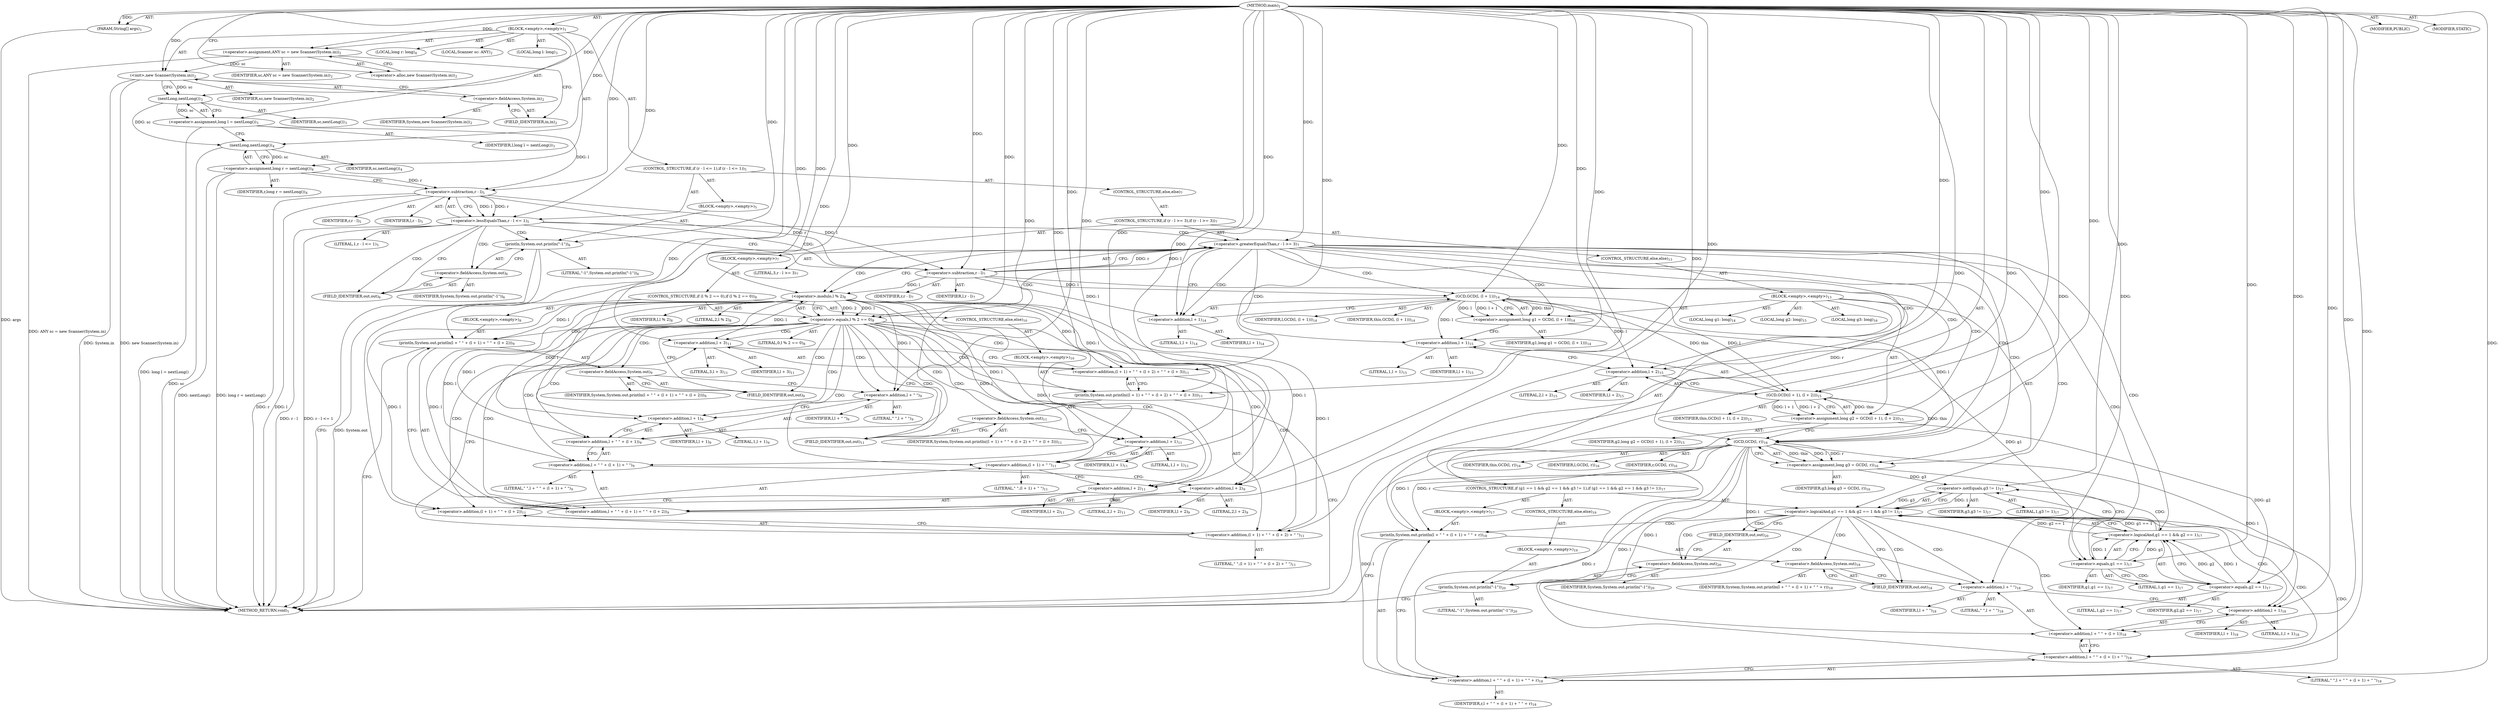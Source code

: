 digraph "main" {  
"19" [label = <(METHOD,main)<SUB>1</SUB>> ]
"20" [label = <(PARAM,String[] args)<SUB>1</SUB>> ]
"21" [label = <(BLOCK,&lt;empty&gt;,&lt;empty&gt;)<SUB>1</SUB>> ]
"4" [label = <(LOCAL,Scanner sc: ANY)<SUB>2</SUB>> ]
"22" [label = <(&lt;operator&gt;.assignment,ANY sc = new Scanner(System.in))<SUB>2</SUB>> ]
"23" [label = <(IDENTIFIER,sc,ANY sc = new Scanner(System.in))<SUB>2</SUB>> ]
"24" [label = <(&lt;operator&gt;.alloc,new Scanner(System.in))<SUB>2</SUB>> ]
"25" [label = <(&lt;init&gt;,new Scanner(System.in))<SUB>2</SUB>> ]
"3" [label = <(IDENTIFIER,sc,new Scanner(System.in))<SUB>2</SUB>> ]
"26" [label = <(&lt;operator&gt;.fieldAccess,System.in)<SUB>2</SUB>> ]
"27" [label = <(IDENTIFIER,System,new Scanner(System.in))<SUB>2</SUB>> ]
"28" [label = <(FIELD_IDENTIFIER,in,in)<SUB>2</SUB>> ]
"29" [label = <(LOCAL,long l: long)<SUB>3</SUB>> ]
"30" [label = <(&lt;operator&gt;.assignment,long l = nextLong())<SUB>3</SUB>> ]
"31" [label = <(IDENTIFIER,l,long l = nextLong())<SUB>3</SUB>> ]
"32" [label = <(nextLong,nextLong())<SUB>3</SUB>> ]
"33" [label = <(IDENTIFIER,sc,nextLong())<SUB>3</SUB>> ]
"34" [label = <(LOCAL,long r: long)<SUB>4</SUB>> ]
"35" [label = <(&lt;operator&gt;.assignment,long r = nextLong())<SUB>4</SUB>> ]
"36" [label = <(IDENTIFIER,r,long r = nextLong())<SUB>4</SUB>> ]
"37" [label = <(nextLong,nextLong())<SUB>4</SUB>> ]
"38" [label = <(IDENTIFIER,sc,nextLong())<SUB>4</SUB>> ]
"39" [label = <(CONTROL_STRUCTURE,if (r - l &lt;= 1),if (r - l &lt;= 1))<SUB>5</SUB>> ]
"40" [label = <(&lt;operator&gt;.lessEqualsThan,r - l &lt;= 1)<SUB>5</SUB>> ]
"41" [label = <(&lt;operator&gt;.subtraction,r - l)<SUB>5</SUB>> ]
"42" [label = <(IDENTIFIER,r,r - l)<SUB>5</SUB>> ]
"43" [label = <(IDENTIFIER,l,r - l)<SUB>5</SUB>> ]
"44" [label = <(LITERAL,1,r - l &lt;= 1)<SUB>5</SUB>> ]
"45" [label = <(BLOCK,&lt;empty&gt;,&lt;empty&gt;)<SUB>5</SUB>> ]
"46" [label = <(println,System.out.println(&quot;-1&quot;))<SUB>6</SUB>> ]
"47" [label = <(&lt;operator&gt;.fieldAccess,System.out)<SUB>6</SUB>> ]
"48" [label = <(IDENTIFIER,System,System.out.println(&quot;-1&quot;))<SUB>6</SUB>> ]
"49" [label = <(FIELD_IDENTIFIER,out,out)<SUB>6</SUB>> ]
"50" [label = <(LITERAL,&quot;-1&quot;,System.out.println(&quot;-1&quot;))<SUB>6</SUB>> ]
"51" [label = <(CONTROL_STRUCTURE,else,else)<SUB>7</SUB>> ]
"52" [label = <(CONTROL_STRUCTURE,if (r - l &gt;= 3),if (r - l &gt;= 3))<SUB>7</SUB>> ]
"53" [label = <(&lt;operator&gt;.greaterEqualsThan,r - l &gt;= 3)<SUB>7</SUB>> ]
"54" [label = <(&lt;operator&gt;.subtraction,r - l)<SUB>7</SUB>> ]
"55" [label = <(IDENTIFIER,r,r - l)<SUB>7</SUB>> ]
"56" [label = <(IDENTIFIER,l,r - l)<SUB>7</SUB>> ]
"57" [label = <(LITERAL,3,r - l &gt;= 3)<SUB>7</SUB>> ]
"58" [label = <(BLOCK,&lt;empty&gt;,&lt;empty&gt;)<SUB>7</SUB>> ]
"59" [label = <(CONTROL_STRUCTURE,if (l % 2 == 0),if (l % 2 == 0))<SUB>8</SUB>> ]
"60" [label = <(&lt;operator&gt;.equals,l % 2 == 0)<SUB>8</SUB>> ]
"61" [label = <(&lt;operator&gt;.modulo,l % 2)<SUB>8</SUB>> ]
"62" [label = <(IDENTIFIER,l,l % 2)<SUB>8</SUB>> ]
"63" [label = <(LITERAL,2,l % 2)<SUB>8</SUB>> ]
"64" [label = <(LITERAL,0,l % 2 == 0)<SUB>8</SUB>> ]
"65" [label = <(BLOCK,&lt;empty&gt;,&lt;empty&gt;)<SUB>8</SUB>> ]
"66" [label = <(println,System.out.println(l + &quot; &quot; + (l + 1) + &quot; &quot; + (l + 2)))<SUB>9</SUB>> ]
"67" [label = <(&lt;operator&gt;.fieldAccess,System.out)<SUB>9</SUB>> ]
"68" [label = <(IDENTIFIER,System,System.out.println(l + &quot; &quot; + (l + 1) + &quot; &quot; + (l + 2)))<SUB>9</SUB>> ]
"69" [label = <(FIELD_IDENTIFIER,out,out)<SUB>9</SUB>> ]
"70" [label = <(&lt;operator&gt;.addition,l + &quot; &quot; + (l + 1) + &quot; &quot; + (l + 2))<SUB>9</SUB>> ]
"71" [label = <(&lt;operator&gt;.addition,l + &quot; &quot; + (l + 1) + &quot; &quot;)<SUB>9</SUB>> ]
"72" [label = <(&lt;operator&gt;.addition,l + &quot; &quot; + (l + 1))<SUB>9</SUB>> ]
"73" [label = <(&lt;operator&gt;.addition,l + &quot; &quot;)<SUB>9</SUB>> ]
"74" [label = <(IDENTIFIER,l,l + &quot; &quot;)<SUB>9</SUB>> ]
"75" [label = <(LITERAL,&quot; &quot;,l + &quot; &quot;)<SUB>9</SUB>> ]
"76" [label = <(&lt;operator&gt;.addition,l + 1)<SUB>9</SUB>> ]
"77" [label = <(IDENTIFIER,l,l + 1)<SUB>9</SUB>> ]
"78" [label = <(LITERAL,1,l + 1)<SUB>9</SUB>> ]
"79" [label = <(LITERAL,&quot; &quot;,l + &quot; &quot; + (l + 1) + &quot; &quot;)<SUB>9</SUB>> ]
"80" [label = <(&lt;operator&gt;.addition,l + 2)<SUB>9</SUB>> ]
"81" [label = <(IDENTIFIER,l,l + 2)<SUB>9</SUB>> ]
"82" [label = <(LITERAL,2,l + 2)<SUB>9</SUB>> ]
"83" [label = <(CONTROL_STRUCTURE,else,else)<SUB>10</SUB>> ]
"84" [label = <(BLOCK,&lt;empty&gt;,&lt;empty&gt;)<SUB>10</SUB>> ]
"85" [label = <(println,System.out.println((l + 1) + &quot; &quot; + (l + 2) + &quot; &quot; + (l + 3)))<SUB>11</SUB>> ]
"86" [label = <(&lt;operator&gt;.fieldAccess,System.out)<SUB>11</SUB>> ]
"87" [label = <(IDENTIFIER,System,System.out.println((l + 1) + &quot; &quot; + (l + 2) + &quot; &quot; + (l + 3)))<SUB>11</SUB>> ]
"88" [label = <(FIELD_IDENTIFIER,out,out)<SUB>11</SUB>> ]
"89" [label = <(&lt;operator&gt;.addition,(l + 1) + &quot; &quot; + (l + 2) + &quot; &quot; + (l + 3))<SUB>11</SUB>> ]
"90" [label = <(&lt;operator&gt;.addition,(l + 1) + &quot; &quot; + (l + 2) + &quot; &quot;)<SUB>11</SUB>> ]
"91" [label = <(&lt;operator&gt;.addition,(l + 1) + &quot; &quot; + (l + 2))<SUB>11</SUB>> ]
"92" [label = <(&lt;operator&gt;.addition,(l + 1) + &quot; &quot;)<SUB>11</SUB>> ]
"93" [label = <(&lt;operator&gt;.addition,l + 1)<SUB>11</SUB>> ]
"94" [label = <(IDENTIFIER,l,l + 1)<SUB>11</SUB>> ]
"95" [label = <(LITERAL,1,l + 1)<SUB>11</SUB>> ]
"96" [label = <(LITERAL,&quot; &quot;,(l + 1) + &quot; &quot;)<SUB>11</SUB>> ]
"97" [label = <(&lt;operator&gt;.addition,l + 2)<SUB>11</SUB>> ]
"98" [label = <(IDENTIFIER,l,l + 2)<SUB>11</SUB>> ]
"99" [label = <(LITERAL,2,l + 2)<SUB>11</SUB>> ]
"100" [label = <(LITERAL,&quot; &quot;,(l + 1) + &quot; &quot; + (l + 2) + &quot; &quot;)<SUB>11</SUB>> ]
"101" [label = <(&lt;operator&gt;.addition,l + 3)<SUB>11</SUB>> ]
"102" [label = <(IDENTIFIER,l,l + 3)<SUB>11</SUB>> ]
"103" [label = <(LITERAL,3,l + 3)<SUB>11</SUB>> ]
"104" [label = <(CONTROL_STRUCTURE,else,else)<SUB>13</SUB>> ]
"105" [label = <(BLOCK,&lt;empty&gt;,&lt;empty&gt;)<SUB>13</SUB>> ]
"106" [label = <(LOCAL,long g1: long)<SUB>14</SUB>> ]
"107" [label = <(&lt;operator&gt;.assignment,long g1 = GCD(l, (l + 1)))<SUB>14</SUB>> ]
"108" [label = <(IDENTIFIER,g1,long g1 = GCD(l, (l + 1)))<SUB>14</SUB>> ]
"109" [label = <(GCD,GCD(l, (l + 1)))<SUB>14</SUB>> ]
"110" [label = <(IDENTIFIER,this,GCD(l, (l + 1)))<SUB>14</SUB>> ]
"111" [label = <(IDENTIFIER,l,GCD(l, (l + 1)))<SUB>14</SUB>> ]
"112" [label = <(&lt;operator&gt;.addition,l + 1)<SUB>14</SUB>> ]
"113" [label = <(IDENTIFIER,l,l + 1)<SUB>14</SUB>> ]
"114" [label = <(LITERAL,1,l + 1)<SUB>14</SUB>> ]
"115" [label = <(LOCAL,long g2: long)<SUB>15</SUB>> ]
"116" [label = <(&lt;operator&gt;.assignment,long g2 = GCD((l + 1), (l + 2)))<SUB>15</SUB>> ]
"117" [label = <(IDENTIFIER,g2,long g2 = GCD((l + 1), (l + 2)))<SUB>15</SUB>> ]
"118" [label = <(GCD,GCD((l + 1), (l + 2)))<SUB>15</SUB>> ]
"119" [label = <(IDENTIFIER,this,GCD((l + 1), (l + 2)))<SUB>15</SUB>> ]
"120" [label = <(&lt;operator&gt;.addition,l + 1)<SUB>15</SUB>> ]
"121" [label = <(IDENTIFIER,l,l + 1)<SUB>15</SUB>> ]
"122" [label = <(LITERAL,1,l + 1)<SUB>15</SUB>> ]
"123" [label = <(&lt;operator&gt;.addition,l + 2)<SUB>15</SUB>> ]
"124" [label = <(IDENTIFIER,l,l + 2)<SUB>15</SUB>> ]
"125" [label = <(LITERAL,2,l + 2)<SUB>15</SUB>> ]
"126" [label = <(LOCAL,long g3: long)<SUB>16</SUB>> ]
"127" [label = <(&lt;operator&gt;.assignment,long g3 = GCD(l, r))<SUB>16</SUB>> ]
"128" [label = <(IDENTIFIER,g3,long g3 = GCD(l, r))<SUB>16</SUB>> ]
"129" [label = <(GCD,GCD(l, r))<SUB>16</SUB>> ]
"130" [label = <(IDENTIFIER,this,GCD(l, r))<SUB>16</SUB>> ]
"131" [label = <(IDENTIFIER,l,GCD(l, r))<SUB>16</SUB>> ]
"132" [label = <(IDENTIFIER,r,GCD(l, r))<SUB>16</SUB>> ]
"133" [label = <(CONTROL_STRUCTURE,if (g1 == 1 &amp;&amp; g2 == 1 &amp;&amp; g3 != 1),if (g1 == 1 &amp;&amp; g2 == 1 &amp;&amp; g3 != 1))<SUB>17</SUB>> ]
"134" [label = <(&lt;operator&gt;.logicalAnd,g1 == 1 &amp;&amp; g2 == 1 &amp;&amp; g3 != 1)<SUB>17</SUB>> ]
"135" [label = <(&lt;operator&gt;.logicalAnd,g1 == 1 &amp;&amp; g2 == 1)<SUB>17</SUB>> ]
"136" [label = <(&lt;operator&gt;.equals,g1 == 1)<SUB>17</SUB>> ]
"137" [label = <(IDENTIFIER,g1,g1 == 1)<SUB>17</SUB>> ]
"138" [label = <(LITERAL,1,g1 == 1)<SUB>17</SUB>> ]
"139" [label = <(&lt;operator&gt;.equals,g2 == 1)<SUB>17</SUB>> ]
"140" [label = <(IDENTIFIER,g2,g2 == 1)<SUB>17</SUB>> ]
"141" [label = <(LITERAL,1,g2 == 1)<SUB>17</SUB>> ]
"142" [label = <(&lt;operator&gt;.notEquals,g3 != 1)<SUB>17</SUB>> ]
"143" [label = <(IDENTIFIER,g3,g3 != 1)<SUB>17</SUB>> ]
"144" [label = <(LITERAL,1,g3 != 1)<SUB>17</SUB>> ]
"145" [label = <(BLOCK,&lt;empty&gt;,&lt;empty&gt;)<SUB>17</SUB>> ]
"146" [label = <(println,System.out.println(l + &quot; &quot; + (l + 1) + &quot; &quot; + r))<SUB>18</SUB>> ]
"147" [label = <(&lt;operator&gt;.fieldAccess,System.out)<SUB>18</SUB>> ]
"148" [label = <(IDENTIFIER,System,System.out.println(l + &quot; &quot; + (l + 1) + &quot; &quot; + r))<SUB>18</SUB>> ]
"149" [label = <(FIELD_IDENTIFIER,out,out)<SUB>18</SUB>> ]
"150" [label = <(&lt;operator&gt;.addition,l + &quot; &quot; + (l + 1) + &quot; &quot; + r)<SUB>18</SUB>> ]
"151" [label = <(&lt;operator&gt;.addition,l + &quot; &quot; + (l + 1) + &quot; &quot;)<SUB>18</SUB>> ]
"152" [label = <(&lt;operator&gt;.addition,l + &quot; &quot; + (l + 1))<SUB>18</SUB>> ]
"153" [label = <(&lt;operator&gt;.addition,l + &quot; &quot;)<SUB>18</SUB>> ]
"154" [label = <(IDENTIFIER,l,l + &quot; &quot;)<SUB>18</SUB>> ]
"155" [label = <(LITERAL,&quot; &quot;,l + &quot; &quot;)<SUB>18</SUB>> ]
"156" [label = <(&lt;operator&gt;.addition,l + 1)<SUB>18</SUB>> ]
"157" [label = <(IDENTIFIER,l,l + 1)<SUB>18</SUB>> ]
"158" [label = <(LITERAL,1,l + 1)<SUB>18</SUB>> ]
"159" [label = <(LITERAL,&quot; &quot;,l + &quot; &quot; + (l + 1) + &quot; &quot;)<SUB>18</SUB>> ]
"160" [label = <(IDENTIFIER,r,l + &quot; &quot; + (l + 1) + &quot; &quot; + r)<SUB>18</SUB>> ]
"161" [label = <(CONTROL_STRUCTURE,else,else)<SUB>19</SUB>> ]
"162" [label = <(BLOCK,&lt;empty&gt;,&lt;empty&gt;)<SUB>19</SUB>> ]
"163" [label = <(println,System.out.println(&quot;-1&quot;))<SUB>20</SUB>> ]
"164" [label = <(&lt;operator&gt;.fieldAccess,System.out)<SUB>20</SUB>> ]
"165" [label = <(IDENTIFIER,System,System.out.println(&quot;-1&quot;))<SUB>20</SUB>> ]
"166" [label = <(FIELD_IDENTIFIER,out,out)<SUB>20</SUB>> ]
"167" [label = <(LITERAL,&quot;-1&quot;,System.out.println(&quot;-1&quot;))<SUB>20</SUB>> ]
"168" [label = <(MODIFIER,PUBLIC)> ]
"169" [label = <(MODIFIER,STATIC)> ]
"170" [label = <(METHOD_RETURN,void)<SUB>1</SUB>> ]
  "19" -> "20"  [ label = "AST: "] 
  "19" -> "21"  [ label = "AST: "] 
  "19" -> "168"  [ label = "AST: "] 
  "19" -> "169"  [ label = "AST: "] 
  "19" -> "170"  [ label = "AST: "] 
  "21" -> "4"  [ label = "AST: "] 
  "21" -> "22"  [ label = "AST: "] 
  "21" -> "25"  [ label = "AST: "] 
  "21" -> "29"  [ label = "AST: "] 
  "21" -> "30"  [ label = "AST: "] 
  "21" -> "34"  [ label = "AST: "] 
  "21" -> "35"  [ label = "AST: "] 
  "21" -> "39"  [ label = "AST: "] 
  "22" -> "23"  [ label = "AST: "] 
  "22" -> "24"  [ label = "AST: "] 
  "25" -> "3"  [ label = "AST: "] 
  "25" -> "26"  [ label = "AST: "] 
  "26" -> "27"  [ label = "AST: "] 
  "26" -> "28"  [ label = "AST: "] 
  "30" -> "31"  [ label = "AST: "] 
  "30" -> "32"  [ label = "AST: "] 
  "32" -> "33"  [ label = "AST: "] 
  "35" -> "36"  [ label = "AST: "] 
  "35" -> "37"  [ label = "AST: "] 
  "37" -> "38"  [ label = "AST: "] 
  "39" -> "40"  [ label = "AST: "] 
  "39" -> "45"  [ label = "AST: "] 
  "39" -> "51"  [ label = "AST: "] 
  "40" -> "41"  [ label = "AST: "] 
  "40" -> "44"  [ label = "AST: "] 
  "41" -> "42"  [ label = "AST: "] 
  "41" -> "43"  [ label = "AST: "] 
  "45" -> "46"  [ label = "AST: "] 
  "46" -> "47"  [ label = "AST: "] 
  "46" -> "50"  [ label = "AST: "] 
  "47" -> "48"  [ label = "AST: "] 
  "47" -> "49"  [ label = "AST: "] 
  "51" -> "52"  [ label = "AST: "] 
  "52" -> "53"  [ label = "AST: "] 
  "52" -> "58"  [ label = "AST: "] 
  "52" -> "104"  [ label = "AST: "] 
  "53" -> "54"  [ label = "AST: "] 
  "53" -> "57"  [ label = "AST: "] 
  "54" -> "55"  [ label = "AST: "] 
  "54" -> "56"  [ label = "AST: "] 
  "58" -> "59"  [ label = "AST: "] 
  "59" -> "60"  [ label = "AST: "] 
  "59" -> "65"  [ label = "AST: "] 
  "59" -> "83"  [ label = "AST: "] 
  "60" -> "61"  [ label = "AST: "] 
  "60" -> "64"  [ label = "AST: "] 
  "61" -> "62"  [ label = "AST: "] 
  "61" -> "63"  [ label = "AST: "] 
  "65" -> "66"  [ label = "AST: "] 
  "66" -> "67"  [ label = "AST: "] 
  "66" -> "70"  [ label = "AST: "] 
  "67" -> "68"  [ label = "AST: "] 
  "67" -> "69"  [ label = "AST: "] 
  "70" -> "71"  [ label = "AST: "] 
  "70" -> "80"  [ label = "AST: "] 
  "71" -> "72"  [ label = "AST: "] 
  "71" -> "79"  [ label = "AST: "] 
  "72" -> "73"  [ label = "AST: "] 
  "72" -> "76"  [ label = "AST: "] 
  "73" -> "74"  [ label = "AST: "] 
  "73" -> "75"  [ label = "AST: "] 
  "76" -> "77"  [ label = "AST: "] 
  "76" -> "78"  [ label = "AST: "] 
  "80" -> "81"  [ label = "AST: "] 
  "80" -> "82"  [ label = "AST: "] 
  "83" -> "84"  [ label = "AST: "] 
  "84" -> "85"  [ label = "AST: "] 
  "85" -> "86"  [ label = "AST: "] 
  "85" -> "89"  [ label = "AST: "] 
  "86" -> "87"  [ label = "AST: "] 
  "86" -> "88"  [ label = "AST: "] 
  "89" -> "90"  [ label = "AST: "] 
  "89" -> "101"  [ label = "AST: "] 
  "90" -> "91"  [ label = "AST: "] 
  "90" -> "100"  [ label = "AST: "] 
  "91" -> "92"  [ label = "AST: "] 
  "91" -> "97"  [ label = "AST: "] 
  "92" -> "93"  [ label = "AST: "] 
  "92" -> "96"  [ label = "AST: "] 
  "93" -> "94"  [ label = "AST: "] 
  "93" -> "95"  [ label = "AST: "] 
  "97" -> "98"  [ label = "AST: "] 
  "97" -> "99"  [ label = "AST: "] 
  "101" -> "102"  [ label = "AST: "] 
  "101" -> "103"  [ label = "AST: "] 
  "104" -> "105"  [ label = "AST: "] 
  "105" -> "106"  [ label = "AST: "] 
  "105" -> "107"  [ label = "AST: "] 
  "105" -> "115"  [ label = "AST: "] 
  "105" -> "116"  [ label = "AST: "] 
  "105" -> "126"  [ label = "AST: "] 
  "105" -> "127"  [ label = "AST: "] 
  "105" -> "133"  [ label = "AST: "] 
  "107" -> "108"  [ label = "AST: "] 
  "107" -> "109"  [ label = "AST: "] 
  "109" -> "110"  [ label = "AST: "] 
  "109" -> "111"  [ label = "AST: "] 
  "109" -> "112"  [ label = "AST: "] 
  "112" -> "113"  [ label = "AST: "] 
  "112" -> "114"  [ label = "AST: "] 
  "116" -> "117"  [ label = "AST: "] 
  "116" -> "118"  [ label = "AST: "] 
  "118" -> "119"  [ label = "AST: "] 
  "118" -> "120"  [ label = "AST: "] 
  "118" -> "123"  [ label = "AST: "] 
  "120" -> "121"  [ label = "AST: "] 
  "120" -> "122"  [ label = "AST: "] 
  "123" -> "124"  [ label = "AST: "] 
  "123" -> "125"  [ label = "AST: "] 
  "127" -> "128"  [ label = "AST: "] 
  "127" -> "129"  [ label = "AST: "] 
  "129" -> "130"  [ label = "AST: "] 
  "129" -> "131"  [ label = "AST: "] 
  "129" -> "132"  [ label = "AST: "] 
  "133" -> "134"  [ label = "AST: "] 
  "133" -> "145"  [ label = "AST: "] 
  "133" -> "161"  [ label = "AST: "] 
  "134" -> "135"  [ label = "AST: "] 
  "134" -> "142"  [ label = "AST: "] 
  "135" -> "136"  [ label = "AST: "] 
  "135" -> "139"  [ label = "AST: "] 
  "136" -> "137"  [ label = "AST: "] 
  "136" -> "138"  [ label = "AST: "] 
  "139" -> "140"  [ label = "AST: "] 
  "139" -> "141"  [ label = "AST: "] 
  "142" -> "143"  [ label = "AST: "] 
  "142" -> "144"  [ label = "AST: "] 
  "145" -> "146"  [ label = "AST: "] 
  "146" -> "147"  [ label = "AST: "] 
  "146" -> "150"  [ label = "AST: "] 
  "147" -> "148"  [ label = "AST: "] 
  "147" -> "149"  [ label = "AST: "] 
  "150" -> "151"  [ label = "AST: "] 
  "150" -> "160"  [ label = "AST: "] 
  "151" -> "152"  [ label = "AST: "] 
  "151" -> "159"  [ label = "AST: "] 
  "152" -> "153"  [ label = "AST: "] 
  "152" -> "156"  [ label = "AST: "] 
  "153" -> "154"  [ label = "AST: "] 
  "153" -> "155"  [ label = "AST: "] 
  "156" -> "157"  [ label = "AST: "] 
  "156" -> "158"  [ label = "AST: "] 
  "161" -> "162"  [ label = "AST: "] 
  "162" -> "163"  [ label = "AST: "] 
  "163" -> "164"  [ label = "AST: "] 
  "163" -> "167"  [ label = "AST: "] 
  "164" -> "165"  [ label = "AST: "] 
  "164" -> "166"  [ label = "AST: "] 
  "22" -> "28"  [ label = "CFG: "] 
  "25" -> "32"  [ label = "CFG: "] 
  "30" -> "37"  [ label = "CFG: "] 
  "35" -> "41"  [ label = "CFG: "] 
  "24" -> "22"  [ label = "CFG: "] 
  "26" -> "25"  [ label = "CFG: "] 
  "32" -> "30"  [ label = "CFG: "] 
  "37" -> "35"  [ label = "CFG: "] 
  "40" -> "49"  [ label = "CFG: "] 
  "40" -> "54"  [ label = "CFG: "] 
  "28" -> "26"  [ label = "CFG: "] 
  "41" -> "40"  [ label = "CFG: "] 
  "46" -> "170"  [ label = "CFG: "] 
  "47" -> "46"  [ label = "CFG: "] 
  "53" -> "61"  [ label = "CFG: "] 
  "53" -> "112"  [ label = "CFG: "] 
  "49" -> "47"  [ label = "CFG: "] 
  "54" -> "53"  [ label = "CFG: "] 
  "60" -> "69"  [ label = "CFG: "] 
  "60" -> "88"  [ label = "CFG: "] 
  "107" -> "120"  [ label = "CFG: "] 
  "116" -> "129"  [ label = "CFG: "] 
  "127" -> "136"  [ label = "CFG: "] 
  "61" -> "60"  [ label = "CFG: "] 
  "66" -> "170"  [ label = "CFG: "] 
  "109" -> "107"  [ label = "CFG: "] 
  "118" -> "116"  [ label = "CFG: "] 
  "129" -> "127"  [ label = "CFG: "] 
  "134" -> "149"  [ label = "CFG: "] 
  "134" -> "166"  [ label = "CFG: "] 
  "67" -> "73"  [ label = "CFG: "] 
  "70" -> "66"  [ label = "CFG: "] 
  "85" -> "170"  [ label = "CFG: "] 
  "112" -> "109"  [ label = "CFG: "] 
  "120" -> "123"  [ label = "CFG: "] 
  "123" -> "118"  [ label = "CFG: "] 
  "135" -> "134"  [ label = "CFG: "] 
  "135" -> "142"  [ label = "CFG: "] 
  "142" -> "134"  [ label = "CFG: "] 
  "146" -> "170"  [ label = "CFG: "] 
  "69" -> "67"  [ label = "CFG: "] 
  "71" -> "80"  [ label = "CFG: "] 
  "80" -> "70"  [ label = "CFG: "] 
  "86" -> "93"  [ label = "CFG: "] 
  "89" -> "85"  [ label = "CFG: "] 
  "136" -> "135"  [ label = "CFG: "] 
  "136" -> "139"  [ label = "CFG: "] 
  "139" -> "135"  [ label = "CFG: "] 
  "147" -> "153"  [ label = "CFG: "] 
  "150" -> "146"  [ label = "CFG: "] 
  "163" -> "170"  [ label = "CFG: "] 
  "72" -> "71"  [ label = "CFG: "] 
  "88" -> "86"  [ label = "CFG: "] 
  "90" -> "101"  [ label = "CFG: "] 
  "101" -> "89"  [ label = "CFG: "] 
  "149" -> "147"  [ label = "CFG: "] 
  "151" -> "150"  [ label = "CFG: "] 
  "164" -> "163"  [ label = "CFG: "] 
  "73" -> "76"  [ label = "CFG: "] 
  "76" -> "72"  [ label = "CFG: "] 
  "91" -> "90"  [ label = "CFG: "] 
  "152" -> "151"  [ label = "CFG: "] 
  "166" -> "164"  [ label = "CFG: "] 
  "92" -> "97"  [ label = "CFG: "] 
  "97" -> "91"  [ label = "CFG: "] 
  "153" -> "156"  [ label = "CFG: "] 
  "156" -> "152"  [ label = "CFG: "] 
  "93" -> "92"  [ label = "CFG: "] 
  "19" -> "24"  [ label = "CFG: "] 
  "20" -> "170"  [ label = "DDG: args"] 
  "22" -> "170"  [ label = "DDG: ANY sc = new Scanner(System.in)"] 
  "25" -> "170"  [ label = "DDG: System.in"] 
  "25" -> "170"  [ label = "DDG: new Scanner(System.in)"] 
  "30" -> "170"  [ label = "DDG: long l = nextLong()"] 
  "37" -> "170"  [ label = "DDG: sc"] 
  "35" -> "170"  [ label = "DDG: nextLong()"] 
  "35" -> "170"  [ label = "DDG: long r = nextLong()"] 
  "41" -> "170"  [ label = "DDG: r"] 
  "41" -> "170"  [ label = "DDG: l"] 
  "40" -> "170"  [ label = "DDG: r - l"] 
  "40" -> "170"  [ label = "DDG: r - l &lt;= 1"] 
  "46" -> "170"  [ label = "DDG: System.out"] 
  "19" -> "20"  [ label = "DDG: "] 
  "19" -> "22"  [ label = "DDG: "] 
  "32" -> "30"  [ label = "DDG: sc"] 
  "37" -> "35"  [ label = "DDG: sc"] 
  "22" -> "25"  [ label = "DDG: sc"] 
  "19" -> "25"  [ label = "DDG: "] 
  "25" -> "32"  [ label = "DDG: sc"] 
  "19" -> "32"  [ label = "DDG: "] 
  "32" -> "37"  [ label = "DDG: sc"] 
  "19" -> "37"  [ label = "DDG: "] 
  "41" -> "40"  [ label = "DDG: r"] 
  "41" -> "40"  [ label = "DDG: l"] 
  "19" -> "40"  [ label = "DDG: "] 
  "35" -> "41"  [ label = "DDG: r"] 
  "19" -> "41"  [ label = "DDG: "] 
  "30" -> "41"  [ label = "DDG: l"] 
  "19" -> "46"  [ label = "DDG: "] 
  "54" -> "53"  [ label = "DDG: r"] 
  "54" -> "53"  [ label = "DDG: l"] 
  "19" -> "53"  [ label = "DDG: "] 
  "41" -> "54"  [ label = "DDG: r"] 
  "19" -> "54"  [ label = "DDG: "] 
  "41" -> "54"  [ label = "DDG: l"] 
  "109" -> "107"  [ label = "DDG: this"] 
  "109" -> "107"  [ label = "DDG: l"] 
  "109" -> "107"  [ label = "DDG: l + 1"] 
  "118" -> "116"  [ label = "DDG: this"] 
  "118" -> "116"  [ label = "DDG: l + 1"] 
  "118" -> "116"  [ label = "DDG: l + 2"] 
  "129" -> "127"  [ label = "DDG: this"] 
  "129" -> "127"  [ label = "DDG: l"] 
  "129" -> "127"  [ label = "DDG: r"] 
  "61" -> "60"  [ label = "DDG: l"] 
  "61" -> "60"  [ label = "DDG: 2"] 
  "19" -> "60"  [ label = "DDG: "] 
  "54" -> "61"  [ label = "DDG: l"] 
  "19" -> "61"  [ label = "DDG: "] 
  "61" -> "66"  [ label = "DDG: l"] 
  "19" -> "66"  [ label = "DDG: "] 
  "19" -> "109"  [ label = "DDG: "] 
  "54" -> "109"  [ label = "DDG: l"] 
  "109" -> "118"  [ label = "DDG: this"] 
  "19" -> "118"  [ label = "DDG: "] 
  "109" -> "118"  [ label = "DDG: l"] 
  "118" -> "129"  [ label = "DDG: this"] 
  "19" -> "129"  [ label = "DDG: "] 
  "109" -> "129"  [ label = "DDG: l"] 
  "54" -> "129"  [ label = "DDG: r"] 
  "135" -> "134"  [ label = "DDG: g1 == 1"] 
  "135" -> "134"  [ label = "DDG: g2 == 1"] 
  "142" -> "134"  [ label = "DDG: g3"] 
  "142" -> "134"  [ label = "DDG: 1"] 
  "61" -> "70"  [ label = "DDG: l"] 
  "19" -> "70"  [ label = "DDG: "] 
  "61" -> "85"  [ label = "DDG: l"] 
  "19" -> "85"  [ label = "DDG: "] 
  "54" -> "112"  [ label = "DDG: l"] 
  "19" -> "112"  [ label = "DDG: "] 
  "109" -> "120"  [ label = "DDG: l"] 
  "19" -> "120"  [ label = "DDG: "] 
  "19" -> "123"  [ label = "DDG: "] 
  "109" -> "123"  [ label = "DDG: l"] 
  "136" -> "135"  [ label = "DDG: g1"] 
  "136" -> "135"  [ label = "DDG: 1"] 
  "139" -> "135"  [ label = "DDG: g2"] 
  "139" -> "135"  [ label = "DDG: 1"] 
  "127" -> "142"  [ label = "DDG: g3"] 
  "19" -> "142"  [ label = "DDG: "] 
  "129" -> "146"  [ label = "DDG: l"] 
  "19" -> "146"  [ label = "DDG: "] 
  "129" -> "146"  [ label = "DDG: r"] 
  "61" -> "71"  [ label = "DDG: l"] 
  "19" -> "71"  [ label = "DDG: "] 
  "19" -> "80"  [ label = "DDG: "] 
  "61" -> "80"  [ label = "DDG: l"] 
  "61" -> "89"  [ label = "DDG: l"] 
  "19" -> "89"  [ label = "DDG: "] 
  "107" -> "136"  [ label = "DDG: g1"] 
  "19" -> "136"  [ label = "DDG: "] 
  "116" -> "139"  [ label = "DDG: g2"] 
  "19" -> "139"  [ label = "DDG: "] 
  "129" -> "150"  [ label = "DDG: l"] 
  "19" -> "150"  [ label = "DDG: "] 
  "129" -> "150"  [ label = "DDG: r"] 
  "19" -> "163"  [ label = "DDG: "] 
  "61" -> "72"  [ label = "DDG: l"] 
  "19" -> "72"  [ label = "DDG: "] 
  "61" -> "90"  [ label = "DDG: l"] 
  "19" -> "90"  [ label = "DDG: "] 
  "19" -> "101"  [ label = "DDG: "] 
  "61" -> "101"  [ label = "DDG: l"] 
  "129" -> "151"  [ label = "DDG: l"] 
  "19" -> "151"  [ label = "DDG: "] 
  "61" -> "73"  [ label = "DDG: l"] 
  "19" -> "73"  [ label = "DDG: "] 
  "19" -> "76"  [ label = "DDG: "] 
  "61" -> "76"  [ label = "DDG: l"] 
  "61" -> "91"  [ label = "DDG: l"] 
  "19" -> "91"  [ label = "DDG: "] 
  "129" -> "152"  [ label = "DDG: l"] 
  "19" -> "152"  [ label = "DDG: "] 
  "61" -> "92"  [ label = "DDG: l"] 
  "19" -> "92"  [ label = "DDG: "] 
  "19" -> "97"  [ label = "DDG: "] 
  "61" -> "97"  [ label = "DDG: l"] 
  "129" -> "153"  [ label = "DDG: l"] 
  "19" -> "153"  [ label = "DDG: "] 
  "19" -> "156"  [ label = "DDG: "] 
  "129" -> "156"  [ label = "DDG: l"] 
  "61" -> "93"  [ label = "DDG: l"] 
  "19" -> "93"  [ label = "DDG: "] 
  "40" -> "54"  [ label = "CDG: "] 
  "40" -> "47"  [ label = "CDG: "] 
  "40" -> "49"  [ label = "CDG: "] 
  "40" -> "46"  [ label = "CDG: "] 
  "40" -> "53"  [ label = "CDG: "] 
  "53" -> "107"  [ label = "CDG: "] 
  "53" -> "60"  [ label = "CDG: "] 
  "53" -> "120"  [ label = "CDG: "] 
  "53" -> "136"  [ label = "CDG: "] 
  "53" -> "112"  [ label = "CDG: "] 
  "53" -> "129"  [ label = "CDG: "] 
  "53" -> "134"  [ label = "CDG: "] 
  "53" -> "61"  [ label = "CDG: "] 
  "53" -> "118"  [ label = "CDG: "] 
  "53" -> "127"  [ label = "CDG: "] 
  "53" -> "116"  [ label = "CDG: "] 
  "53" -> "123"  [ label = "CDG: "] 
  "53" -> "135"  [ label = "CDG: "] 
  "53" -> "109"  [ label = "CDG: "] 
  "60" -> "73"  [ label = "CDG: "] 
  "60" -> "85"  [ label = "CDG: "] 
  "60" -> "69"  [ label = "CDG: "] 
  "60" -> "67"  [ label = "CDG: "] 
  "60" -> "92"  [ label = "CDG: "] 
  "60" -> "76"  [ label = "CDG: "] 
  "60" -> "97"  [ label = "CDG: "] 
  "60" -> "91"  [ label = "CDG: "] 
  "60" -> "93"  [ label = "CDG: "] 
  "60" -> "101"  [ label = "CDG: "] 
  "60" -> "90"  [ label = "CDG: "] 
  "60" -> "80"  [ label = "CDG: "] 
  "60" -> "88"  [ label = "CDG: "] 
  "60" -> "70"  [ label = "CDG: "] 
  "60" -> "86"  [ label = "CDG: "] 
  "60" -> "89"  [ label = "CDG: "] 
  "60" -> "66"  [ label = "CDG: "] 
  "60" -> "72"  [ label = "CDG: "] 
  "60" -> "71"  [ label = "CDG: "] 
  "134" -> "146"  [ label = "CDG: "] 
  "134" -> "163"  [ label = "CDG: "] 
  "134" -> "149"  [ label = "CDG: "] 
  "134" -> "150"  [ label = "CDG: "] 
  "134" -> "151"  [ label = "CDG: "] 
  "134" -> "153"  [ label = "CDG: "] 
  "134" -> "152"  [ label = "CDG: "] 
  "134" -> "164"  [ label = "CDG: "] 
  "134" -> "166"  [ label = "CDG: "] 
  "134" -> "147"  [ label = "CDG: "] 
  "134" -> "156"  [ label = "CDG: "] 
  "135" -> "142"  [ label = "CDG: "] 
  "136" -> "139"  [ label = "CDG: "] 
}
